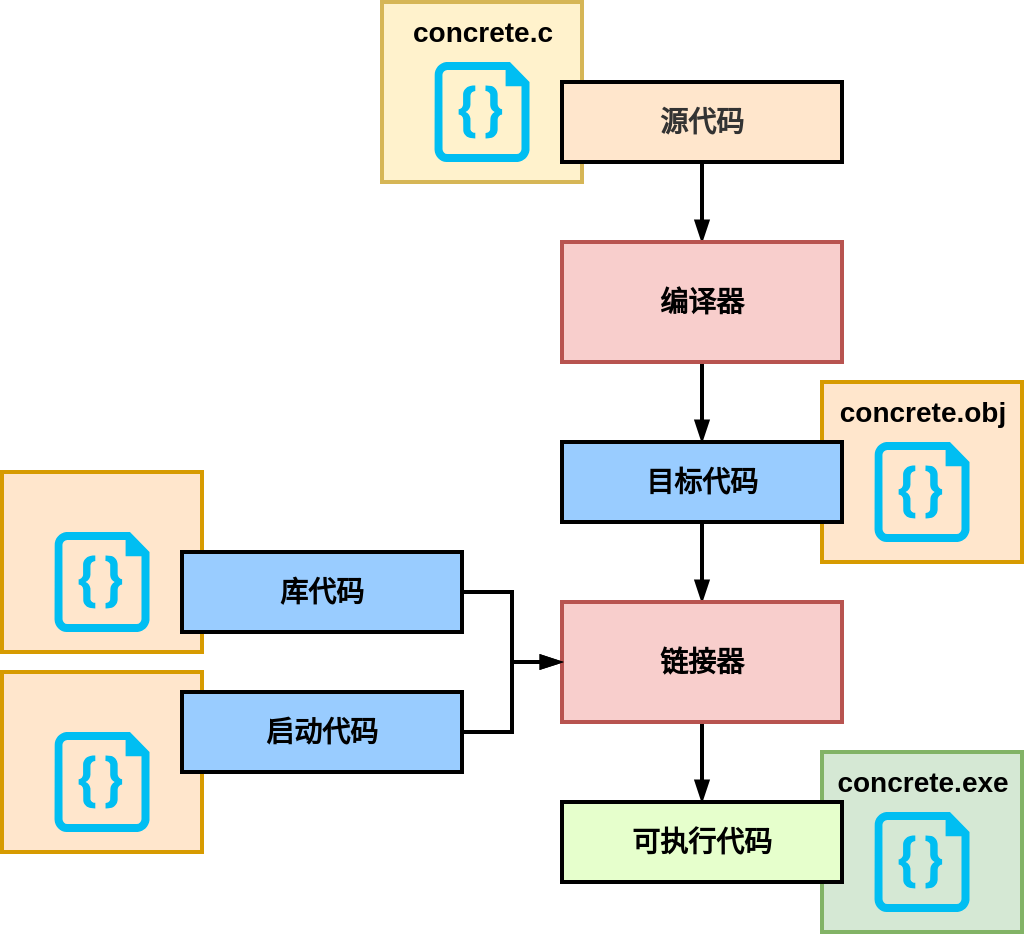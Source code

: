 <mxfile version="24.0.4" type="device" pages="3">
  <diagram name="编译器和链接器" id="6mknZxrXcaN0SPZ0GZ1e">
    <mxGraphModel dx="1804" dy="658" grid="1" gridSize="10" guides="1" tooltips="1" connect="1" arrows="1" fold="1" page="1" pageScale="1" pageWidth="850" pageHeight="1100" math="0" shadow="0">
      <root>
        <mxCell id="0" />
        <mxCell id="1" parent="0" />
        <mxCell id="BtfB1_RNgl-5s-Syqek--1" value="" style="rounded=0;whiteSpace=wrap;html=1;strokeWidth=2;fillColor=#fff2cc;strokeColor=#d6b656;" parent="1" vertex="1">
          <mxGeometry x="170" y="180" width="100" height="90" as="geometry" />
        </mxCell>
        <mxCell id="BtfB1_RNgl-5s-Syqek--2" value="concrete.c" style="text;html=1;align=center;verticalAlign=middle;resizable=0;points=[];autosize=1;strokeColor=none;fillColor=none;fontSize=14;fontStyle=1" parent="1" vertex="1">
          <mxGeometry x="175" y="180" width="90" height="30" as="geometry" />
        </mxCell>
        <mxCell id="BtfB1_RNgl-5s-Syqek--3" value="" style="verticalLabelPosition=bottom;html=1;verticalAlign=top;align=center;strokeColor=none;fillColor=#00BEF2;shape=mxgraph.azure.code_file;pointerEvents=1;" parent="1" vertex="1">
          <mxGeometry x="196.25" y="210" width="47.5" height="50" as="geometry" />
        </mxCell>
        <mxCell id="BtfB1_RNgl-5s-Syqek--26" style="edgeStyle=orthogonalEdgeStyle;rounded=0;orthogonalLoop=1;jettySize=auto;html=1;exitX=0.5;exitY=1;exitDx=0;exitDy=0;entryX=0.5;entryY=0;entryDx=0;entryDy=0;strokeColor=default;strokeWidth=2;align=center;verticalAlign=middle;fontFamily=Helvetica;fontSize=11;fontColor=default;labelBackgroundColor=default;endArrow=blockThin;endFill=1;" parent="1" source="BtfB1_RNgl-5s-Syqek--4" target="BtfB1_RNgl-5s-Syqek--5" edge="1">
          <mxGeometry relative="1" as="geometry" />
        </mxCell>
        <mxCell id="BtfB1_RNgl-5s-Syqek--4" value="源代码" style="rounded=0;whiteSpace=wrap;html=1;strokeWidth=2;fontSize=14;fontStyle=1;fillColor=#FFE6CC;fontColor=#333333;strokeColor=#000000;" parent="1" vertex="1">
          <mxGeometry x="260" y="220" width="140" height="40" as="geometry" />
        </mxCell>
        <mxCell id="BtfB1_RNgl-5s-Syqek--27" style="edgeStyle=orthogonalEdgeStyle;rounded=0;orthogonalLoop=1;jettySize=auto;html=1;exitX=0.5;exitY=1;exitDx=0;exitDy=0;entryX=0.5;entryY=0;entryDx=0;entryDy=0;strokeColor=default;strokeWidth=2;align=center;verticalAlign=middle;fontFamily=Helvetica;fontSize=11;fontColor=default;labelBackgroundColor=default;endArrow=blockThin;endFill=1;" parent="1" source="BtfB1_RNgl-5s-Syqek--5" target="BtfB1_RNgl-5s-Syqek--6" edge="1">
          <mxGeometry relative="1" as="geometry" />
        </mxCell>
        <mxCell id="BtfB1_RNgl-5s-Syqek--5" value="编译器" style="rounded=0;whiteSpace=wrap;html=1;strokeWidth=2;fontSize=14;fontStyle=1;fillColor=#f8cecc;strokeColor=#b85450;" parent="1" vertex="1">
          <mxGeometry x="260" y="300" width="140" height="60" as="geometry" />
        </mxCell>
        <mxCell id="BtfB1_RNgl-5s-Syqek--7" value="" style="rounded=0;whiteSpace=wrap;html=1;strokeWidth=2;fillColor=#ffe6cc;strokeColor=#d79b00;" parent="1" vertex="1">
          <mxGeometry x="390" y="370" width="100" height="90" as="geometry" />
        </mxCell>
        <mxCell id="BtfB1_RNgl-5s-Syqek--8" value="concrete.obj" style="text;html=1;align=center;verticalAlign=middle;resizable=0;points=[];autosize=1;strokeColor=none;fillColor=none;fontSize=14;fontStyle=1" parent="1" vertex="1">
          <mxGeometry x="390" y="370" width="100" height="30" as="geometry" />
        </mxCell>
        <mxCell id="BtfB1_RNgl-5s-Syqek--9" value="" style="verticalLabelPosition=bottom;html=1;verticalAlign=top;align=center;strokeColor=none;fillColor=#00BEF2;shape=mxgraph.azure.code_file;pointerEvents=1;" parent="1" vertex="1">
          <mxGeometry x="416.25" y="400" width="47.5" height="50" as="geometry" />
        </mxCell>
        <mxCell id="BtfB1_RNgl-5s-Syqek--28" style="edgeStyle=orthogonalEdgeStyle;rounded=0;orthogonalLoop=1;jettySize=auto;html=1;exitX=0.5;exitY=1;exitDx=0;exitDy=0;entryX=0.5;entryY=0;entryDx=0;entryDy=0;strokeColor=default;strokeWidth=2;align=center;verticalAlign=middle;fontFamily=Helvetica;fontSize=11;fontColor=default;labelBackgroundColor=default;endArrow=blockThin;endFill=1;" parent="1" source="BtfB1_RNgl-5s-Syqek--6" target="BtfB1_RNgl-5s-Syqek--10" edge="1">
          <mxGeometry relative="1" as="geometry" />
        </mxCell>
        <mxCell id="BtfB1_RNgl-5s-Syqek--6" value="目标代码" style="rounded=0;whiteSpace=wrap;html=1;strokeWidth=2;fontSize=14;fontStyle=1;fillColor=#99CCFF;" parent="1" vertex="1">
          <mxGeometry x="260" y="400" width="140" height="40" as="geometry" />
        </mxCell>
        <mxCell id="BtfB1_RNgl-5s-Syqek--29" style="edgeStyle=orthogonalEdgeStyle;rounded=0;orthogonalLoop=1;jettySize=auto;html=1;exitX=0.5;exitY=1;exitDx=0;exitDy=0;entryX=0.5;entryY=0;entryDx=0;entryDy=0;strokeColor=default;strokeWidth=2;align=center;verticalAlign=middle;fontFamily=Helvetica;fontSize=11;fontColor=default;labelBackgroundColor=default;endArrow=blockThin;endFill=1;" parent="1" source="BtfB1_RNgl-5s-Syqek--10" target="BtfB1_RNgl-5s-Syqek--15" edge="1">
          <mxGeometry relative="1" as="geometry" />
        </mxCell>
        <mxCell id="BtfB1_RNgl-5s-Syqek--10" value="链接器" style="rounded=0;whiteSpace=wrap;html=1;strokeWidth=2;fontSize=14;fontStyle=1;fillColor=#f8cecc;strokeColor=#b85450;" parent="1" vertex="1">
          <mxGeometry x="260" y="480" width="140" height="60" as="geometry" />
        </mxCell>
        <mxCell id="BtfB1_RNgl-5s-Syqek--16" value="" style="rounded=0;whiteSpace=wrap;html=1;strokeWidth=2;fillColor=#d5e8d4;strokeColor=#82b366;" parent="1" vertex="1">
          <mxGeometry x="390" y="555" width="100" height="90" as="geometry" />
        </mxCell>
        <mxCell id="BtfB1_RNgl-5s-Syqek--17" value="concrete.exe" style="text;html=1;align=center;verticalAlign=middle;resizable=0;points=[];autosize=1;strokeColor=none;fillColor=none;fontSize=14;fontStyle=1" parent="1" vertex="1">
          <mxGeometry x="390" y="555" width="100" height="30" as="geometry" />
        </mxCell>
        <mxCell id="BtfB1_RNgl-5s-Syqek--18" value="" style="verticalLabelPosition=bottom;html=1;verticalAlign=top;align=center;strokeColor=none;fillColor=#00BEF2;shape=mxgraph.azure.code_file;pointerEvents=1;" parent="1" vertex="1">
          <mxGeometry x="416.25" y="585" width="47.5" height="50" as="geometry" />
        </mxCell>
        <mxCell id="BtfB1_RNgl-5s-Syqek--15" value="可执行代码" style="rounded=0;whiteSpace=wrap;html=1;strokeWidth=2;fontSize=14;fontStyle=1;fillColor=#E6FFCC;" parent="1" vertex="1">
          <mxGeometry x="260" y="580" width="140" height="40" as="geometry" />
        </mxCell>
        <mxCell id="BtfB1_RNgl-5s-Syqek--19" value="" style="rounded=0;whiteSpace=wrap;html=1;strokeWidth=2;fillColor=#ffe6cc;strokeColor=#d79b00;" parent="1" vertex="1">
          <mxGeometry x="-20" y="415" width="100" height="90" as="geometry" />
        </mxCell>
        <mxCell id="BtfB1_RNgl-5s-Syqek--21" value="" style="verticalLabelPosition=bottom;html=1;verticalAlign=top;align=center;strokeColor=none;fillColor=#00BEF2;shape=mxgraph.azure.code_file;pointerEvents=1;" parent="1" vertex="1">
          <mxGeometry x="6.25" y="445" width="47.5" height="50" as="geometry" />
        </mxCell>
        <mxCell id="BtfB1_RNgl-5s-Syqek--24" style="edgeStyle=orthogonalEdgeStyle;rounded=0;orthogonalLoop=1;jettySize=auto;html=1;exitX=1;exitY=0.5;exitDx=0;exitDy=0;entryX=0;entryY=0.5;entryDx=0;entryDy=0;strokeWidth=2;endArrow=blockThin;endFill=1;" parent="1" source="BtfB1_RNgl-5s-Syqek--12" target="BtfB1_RNgl-5s-Syqek--10" edge="1">
          <mxGeometry relative="1" as="geometry" />
        </mxCell>
        <mxCell id="BtfB1_RNgl-5s-Syqek--12" value="库代码" style="rounded=0;whiteSpace=wrap;html=1;strokeWidth=2;fontSize=14;fontStyle=1;fillColor=#99CCFF;" parent="1" vertex="1">
          <mxGeometry x="70" y="455" width="140" height="40" as="geometry" />
        </mxCell>
        <mxCell id="BtfB1_RNgl-5s-Syqek--22" value="" style="rounded=0;whiteSpace=wrap;html=1;strokeWidth=2;fillColor=#ffe6cc;strokeColor=#d79b00;" parent="1" vertex="1">
          <mxGeometry x="-20" y="515" width="100" height="90" as="geometry" />
        </mxCell>
        <mxCell id="BtfB1_RNgl-5s-Syqek--23" value="" style="verticalLabelPosition=bottom;html=1;verticalAlign=top;align=center;strokeColor=none;fillColor=#00BEF2;shape=mxgraph.azure.code_file;pointerEvents=1;" parent="1" vertex="1">
          <mxGeometry x="6.25" y="545" width="47.5" height="50" as="geometry" />
        </mxCell>
        <mxCell id="BtfB1_RNgl-5s-Syqek--25" style="edgeStyle=orthogonalEdgeStyle;rounded=0;orthogonalLoop=1;jettySize=auto;html=1;exitX=1;exitY=0.5;exitDx=0;exitDy=0;entryX=0;entryY=0.5;entryDx=0;entryDy=0;strokeColor=default;strokeWidth=2;align=center;verticalAlign=middle;fontFamily=Helvetica;fontSize=11;fontColor=default;labelBackgroundColor=default;endArrow=blockThin;endFill=1;" parent="1" source="BtfB1_RNgl-5s-Syqek--13" target="BtfB1_RNgl-5s-Syqek--10" edge="1">
          <mxGeometry relative="1" as="geometry" />
        </mxCell>
        <mxCell id="BtfB1_RNgl-5s-Syqek--13" value="启动代码" style="rounded=0;whiteSpace=wrap;html=1;strokeWidth=2;fontSize=14;fontStyle=1;fillColor=#99CCFF;" parent="1" vertex="1">
          <mxGeometry x="70" y="525" width="140" height="40" as="geometry" />
        </mxCell>
      </root>
    </mxGraphModel>
  </diagram>
  <diagram id="41hMjNsunH1jgrQ2oLbn" name="C程序的结构">
    <mxGraphModel dx="1468" dy="1012" grid="1" gridSize="10" guides="1" tooltips="1" connect="1" arrows="1" fold="1" page="1" pageScale="1" pageWidth="850" pageHeight="1100" math="0" shadow="0">
      <root>
        <mxCell id="0" />
        <mxCell id="1" parent="0" />
        <mxCell id="Iw1wEHXsP-x-TymK-re--15" style="edgeStyle=orthogonalEdgeStyle;rounded=0;orthogonalLoop=1;jettySize=auto;html=1;exitX=0.5;exitY=1;exitDx=0;exitDy=0;strokeColor=default;strokeWidth=2;align=center;verticalAlign=middle;fontFamily=Helvetica;fontSize=11;fontColor=default;labelBackgroundColor=default;endArrow=blockThin;endFill=1;" edge="1" parent="1" source="Iw1wEHXsP-x-TymK-re--1">
          <mxGeometry relative="1" as="geometry">
            <mxPoint x="80" y="510" as="targetPoint" />
          </mxGeometry>
        </mxCell>
        <mxCell id="Iw1wEHXsP-x-TymK-re--1" value="&lt;b style=&quot;font-size: 14px;&quot;&gt;典型的C程序&lt;/b&gt;" style="rounded=0;whiteSpace=wrap;html=1;fontFamily=Helvetica;fontSize=14;fontColor=#333333;labelBackgroundColor=none;strokeWidth=2;fillColor=#f5f5f5;strokeColor=#666666;" vertex="1" parent="1">
          <mxGeometry x="20" y="40" width="120" height="60" as="geometry" />
        </mxCell>
        <mxCell id="Iw1wEHXsP-x-TymK-re--19" style="edgeStyle=orthogonalEdgeStyle;rounded=0;orthogonalLoop=1;jettySize=auto;html=1;exitX=0;exitY=0.5;exitDx=0;exitDy=0;strokeColor=default;strokeWidth=2;align=center;verticalAlign=middle;fontFamily=Helvetica;fontSize=11;fontColor=default;labelBackgroundColor=default;endArrow=none;endFill=0;" edge="1" parent="1" source="Iw1wEHXsP-x-TymK-re--2">
          <mxGeometry relative="1" as="geometry">
            <mxPoint x="80" y="140" as="targetPoint" />
          </mxGeometry>
        </mxCell>
        <mxCell id="Iw1wEHXsP-x-TymK-re--2" value="&lt;b style=&quot;font-size: 14px;&quot;&gt;#include&lt;/b&gt;" style="rounded=0;whiteSpace=wrap;html=1;fontFamily=Helvetica;fontSize=14;labelBackgroundColor=none;strokeWidth=2;fillColor=#dae8fc;strokeColor=#6c8ebf;" vertex="1" parent="1">
          <mxGeometry x="120" y="120" width="160" height="40" as="geometry" />
        </mxCell>
        <mxCell id="Iw1wEHXsP-x-TymK-re--9" style="edgeStyle=orthogonalEdgeStyle;rounded=0;orthogonalLoop=1;jettySize=auto;html=1;exitX=0.5;exitY=1;exitDx=0;exitDy=0;entryX=0;entryY=0.75;entryDx=0;entryDy=0;strokeColor=default;strokeWidth=2;align=center;verticalAlign=middle;fontFamily=Helvetica;fontSize=11;fontColor=default;labelBackgroundColor=default;endArrow=blockThin;endFill=1;" edge="1" parent="1" source="Iw1wEHXsP-x-TymK-re--3" target="Iw1wEHXsP-x-TymK-re--8">
          <mxGeometry relative="1" as="geometry" />
        </mxCell>
        <mxCell id="Iw1wEHXsP-x-TymK-re--18" style="edgeStyle=orthogonalEdgeStyle;rounded=0;orthogonalLoop=1;jettySize=auto;html=1;exitX=0;exitY=0.5;exitDx=0;exitDy=0;strokeColor=default;strokeWidth=2;align=center;verticalAlign=middle;fontFamily=Helvetica;fontSize=11;fontColor=default;labelBackgroundColor=default;endArrow=none;endFill=0;" edge="1" parent="1" source="Iw1wEHXsP-x-TymK-re--3">
          <mxGeometry relative="1" as="geometry">
            <mxPoint x="80" y="220" as="targetPoint" />
          </mxGeometry>
        </mxCell>
        <mxCell id="Iw1wEHXsP-x-TymK-re--3" value="&lt;b style=&quot;font-size: 14px;&quot;&gt;int&amp;nbsp; main(void)&lt;/b&gt;" style="rounded=0;whiteSpace=wrap;html=1;fontFamily=Helvetica;fontSize=14;labelBackgroundColor=none;strokeWidth=2;fillColor=#dae8fc;strokeColor=#6c8ebf;" vertex="1" parent="1">
          <mxGeometry x="120" y="200" width="160" height="40" as="geometry" />
        </mxCell>
        <mxCell id="Iw1wEHXsP-x-TymK-re--10" style="edgeStyle=orthogonalEdgeStyle;rounded=0;orthogonalLoop=1;jettySize=auto;html=1;exitX=0.5;exitY=1;exitDx=0;exitDy=0;entryX=0;entryY=0.75;entryDx=0;entryDy=0;strokeColor=default;strokeWidth=2;align=center;verticalAlign=middle;fontFamily=Helvetica;fontSize=11;fontColor=default;labelBackgroundColor=default;endArrow=blockThin;endFill=1;" edge="1" parent="1" source="Iw1wEHXsP-x-TymK-re--4" target="Iw1wEHXsP-x-TymK-re--6">
          <mxGeometry relative="1" as="geometry" />
        </mxCell>
        <mxCell id="Iw1wEHXsP-x-TymK-re--17" style="edgeStyle=orthogonalEdgeStyle;rounded=0;orthogonalLoop=1;jettySize=auto;html=1;exitX=0;exitY=0.5;exitDx=0;exitDy=0;strokeColor=default;strokeWidth=2;align=center;verticalAlign=middle;fontFamily=Helvetica;fontSize=11;fontColor=default;labelBackgroundColor=default;endArrow=none;endFill=0;" edge="1" parent="1" source="Iw1wEHXsP-x-TymK-re--4">
          <mxGeometry relative="1" as="geometry">
            <mxPoint x="80" y="300" as="targetPoint" />
          </mxGeometry>
        </mxCell>
        <mxCell id="Iw1wEHXsP-x-TymK-re--4" value="&lt;b style=&quot;font-size: 14px;&quot;&gt;function a()&lt;/b&gt;" style="rounded=0;whiteSpace=wrap;html=1;fontFamily=Helvetica;fontSize=14;labelBackgroundColor=none;strokeWidth=2;fillColor=#dae8fc;strokeColor=#6c8ebf;" vertex="1" parent="1">
          <mxGeometry x="120" y="280" width="160" height="40" as="geometry" />
        </mxCell>
        <mxCell id="Iw1wEHXsP-x-TymK-re--11" style="edgeStyle=orthogonalEdgeStyle;rounded=0;orthogonalLoop=1;jettySize=auto;html=1;exitX=0.5;exitY=1;exitDx=0;exitDy=0;entryX=0;entryY=0.75;entryDx=0;entryDy=0;strokeColor=default;strokeWidth=2;align=center;verticalAlign=middle;fontFamily=Helvetica;fontSize=11;fontColor=default;labelBackgroundColor=default;endArrow=blockThin;endFill=1;" edge="1" parent="1" source="Iw1wEHXsP-x-TymK-re--5" target="Iw1wEHXsP-x-TymK-re--7">
          <mxGeometry relative="1" as="geometry" />
        </mxCell>
        <mxCell id="Iw1wEHXsP-x-TymK-re--16" style="edgeStyle=orthogonalEdgeStyle;rounded=0;orthogonalLoop=1;jettySize=auto;html=1;exitX=0;exitY=0.5;exitDx=0;exitDy=0;strokeColor=default;strokeWidth=2;align=center;verticalAlign=middle;fontFamily=Helvetica;fontSize=11;fontColor=default;labelBackgroundColor=default;endArrow=none;endFill=0;" edge="1" parent="1" source="Iw1wEHXsP-x-TymK-re--5">
          <mxGeometry relative="1" as="geometry">
            <mxPoint x="80" y="380" as="targetPoint" />
          </mxGeometry>
        </mxCell>
        <mxCell id="Iw1wEHXsP-x-TymK-re--5" value="&lt;b style=&quot;font-size: 14px;&quot;&gt;function b()&lt;/b&gt;" style="rounded=0;whiteSpace=wrap;html=1;fontFamily=Helvetica;fontSize=14;labelBackgroundColor=none;strokeWidth=2;fillColor=#dae8fc;strokeColor=#6c8ebf;" vertex="1" parent="1">
          <mxGeometry x="120" y="360" width="160" height="40" as="geometry" />
        </mxCell>
        <mxCell id="Iw1wEHXsP-x-TymK-re--6" value="&lt;b style=&quot;font-size: 14px;&quot;&gt;语句&lt;/b&gt;" style="rounded=0;whiteSpace=wrap;html=1;fontFamily=Helvetica;fontSize=14;labelBackgroundColor=none;strokeWidth=2;fillColor=#d5e8d4;strokeColor=#82b366;" vertex="1" parent="1">
          <mxGeometry x="360" y="310" width="160" height="40" as="geometry" />
        </mxCell>
        <mxCell id="Iw1wEHXsP-x-TymK-re--7" value="&lt;b style=&quot;font-size: 14px;&quot;&gt;语句&lt;/b&gt;" style="rounded=0;whiteSpace=wrap;html=1;fontFamily=Helvetica;fontSize=14;labelBackgroundColor=none;strokeWidth=2;fillColor=#d5e8d4;strokeColor=#82b366;" vertex="1" parent="1">
          <mxGeometry x="360" y="390" width="160" height="40" as="geometry" />
        </mxCell>
        <mxCell id="Iw1wEHXsP-x-TymK-re--8" value="&lt;b style=&quot;font-size: 14px;&quot;&gt;语句&lt;/b&gt;" style="rounded=0;whiteSpace=wrap;html=1;fontFamily=Helvetica;fontSize=14;labelBackgroundColor=none;strokeWidth=2;fillColor=#d5e8d4;strokeColor=#82b366;" vertex="1" parent="1">
          <mxGeometry x="360" y="230" width="160" height="40" as="geometry" />
        </mxCell>
        <mxCell id="Iw1wEHXsP-x-TymK-re--12" value="main()总是第一个被调用的函数" style="text;html=1;align=center;verticalAlign=middle;resizable=0;points=[];autosize=1;strokeColor=none;fillColor=none;fontFamily=Helvetica;fontSize=14;fontColor=default;labelBackgroundColor=none;strokeWidth=5;" vertex="1" parent="1">
          <mxGeometry x="280" y="200" width="220" height="30" as="geometry" />
        </mxCell>
        <mxCell id="Iw1wEHXsP-x-TymK-re--13" value="预处理器指令" style="text;html=1;align=center;verticalAlign=middle;resizable=0;points=[];autosize=1;strokeColor=none;fillColor=none;fontFamily=Helvetica;fontSize=14;fontColor=default;labelBackgroundColor=none;strokeWidth=5;" vertex="1" parent="1">
          <mxGeometry x="280" y="125" width="110" height="30" as="geometry" />
        </mxCell>
        <mxCell id="Iw1wEHXsP-x-TymK-re--20" value="函数是C程序的构造块" style="text;html=1;align=center;verticalAlign=middle;resizable=0;points=[];autosize=1;strokeColor=none;fillColor=none;fontFamily=Helvetica;fontSize=14;fontColor=default;labelBackgroundColor=none;strokeWidth=5;" vertex="1" parent="1">
          <mxGeometry x="120" y="440" width="160" height="30" as="geometry" />
        </mxCell>
        <mxCell id="Iw1wEHXsP-x-TymK-re--21" value="组成函数的语句" style="text;html=1;align=center;verticalAlign=middle;resizable=0;points=[];autosize=1;strokeColor=none;fillColor=none;fontFamily=Helvetica;fontSize=14;fontColor=default;labelBackgroundColor=none;strokeWidth=5;" vertex="1" parent="1">
          <mxGeometry x="350" y="270" width="120" height="30" as="geometry" />
        </mxCell>
        <mxCell id="Iw1wEHXsP-x-TymK-re--22" value="标号语句" style="rounded=1;whiteSpace=wrap;html=1;fontFamily=Helvetica;fontSize=14;labelBackgroundColor=none;fillColor=#ffe6cc;strokeColor=#d79b00;" vertex="1" parent="1">
          <mxGeometry x="560" y="215" width="110" height="30" as="geometry" />
        </mxCell>
        <mxCell id="Iw1wEHXsP-x-TymK-re--23" value="复合语句" style="rounded=1;whiteSpace=wrap;html=1;fontFamily=Helvetica;fontSize=14;labelBackgroundColor=none;fillColor=#ffe6cc;strokeColor=#d79b00;" vertex="1" parent="1">
          <mxGeometry x="560" y="255" width="110" height="30" as="geometry" />
        </mxCell>
        <mxCell id="Iw1wEHXsP-x-TymK-re--24" value="表达式语句" style="rounded=1;whiteSpace=wrap;html=1;fontFamily=Helvetica;fontSize=14;labelBackgroundColor=none;fillColor=#ffe6cc;strokeColor=#d79b00;" vertex="1" parent="1">
          <mxGeometry x="560" y="295" width="110" height="30" as="geometry" />
        </mxCell>
        <mxCell id="Iw1wEHXsP-x-TymK-re--25" value="选择语句" style="rounded=1;whiteSpace=wrap;html=1;fontFamily=Helvetica;fontSize=14;labelBackgroundColor=none;fillColor=#ffe6cc;strokeColor=#d79b00;" vertex="1" parent="1">
          <mxGeometry x="560" y="335" width="110" height="30" as="geometry" />
        </mxCell>
        <mxCell id="Iw1wEHXsP-x-TymK-re--26" value="迭代语句" style="rounded=1;whiteSpace=wrap;html=1;fontFamily=Helvetica;fontSize=14;labelBackgroundColor=none;fillColor=#ffe6cc;strokeColor=#d79b00;" vertex="1" parent="1">
          <mxGeometry x="560" y="375" width="110" height="30" as="geometry" />
        </mxCell>
        <mxCell id="Iw1wEHXsP-x-TymK-re--27" value="跳转语句" style="rounded=1;whiteSpace=wrap;html=1;fontFamily=Helvetica;fontSize=14;labelBackgroundColor=none;fillColor=#ffe6cc;strokeColor=#d79b00;" vertex="1" parent="1">
          <mxGeometry x="560" y="415" width="110" height="30" as="geometry" />
        </mxCell>
        <mxCell id="Iw1wEHXsP-x-TymK-re--28" value="" style="shape=curlyBracket;whiteSpace=wrap;html=1;rounded=1;labelPosition=left;verticalLabelPosition=middle;align=right;verticalAlign=middle;fontFamily=Helvetica;fontSize=11;fontColor=default;labelBackgroundColor=default;size=0;strokeWidth=2;" vertex="1" parent="1">
          <mxGeometry x="540" y="225" width="10" height="205" as="geometry" />
        </mxCell>
        <mxCell id="Iw1wEHXsP-x-TymK-re--29" value="" style="shape=curlyBracket;whiteSpace=wrap;html=1;rounded=1;labelPosition=left;verticalLabelPosition=middle;align=right;verticalAlign=middle;fontFamily=Helvetica;fontSize=11;fontColor=default;labelBackgroundColor=default;size=0;strokeWidth=2;rotation=-180;" vertex="1" parent="1">
          <mxGeometry x="680" y="227.5" width="10" height="205" as="geometry" />
        </mxCell>
        <mxCell id="Iw1wEHXsP-x-TymK-re--30" value="关键字" style="rounded=1;whiteSpace=wrap;html=1;fontFamily=Helvetica;fontSize=14;labelBackgroundColor=none;fillColor=#f8cecc;strokeColor=#b85450;" vertex="1" parent="1">
          <mxGeometry x="710" y="255" width="110" height="30" as="geometry" />
        </mxCell>
        <mxCell id="Iw1wEHXsP-x-TymK-re--31" value="标识符" style="rounded=1;whiteSpace=wrap;html=1;fontFamily=Helvetica;fontSize=14;labelBackgroundColor=none;fillColor=#f8cecc;strokeColor=#b85450;" vertex="1" parent="1">
          <mxGeometry x="710" y="295" width="110" height="30" as="geometry" />
        </mxCell>
        <mxCell id="Iw1wEHXsP-x-TymK-re--32" value="运算符" style="rounded=1;whiteSpace=wrap;html=1;fontFamily=Helvetica;fontSize=14;labelBackgroundColor=none;fillColor=#f8cecc;strokeColor=#b85450;" vertex="1" parent="1">
          <mxGeometry x="710" y="335" width="110" height="30" as="geometry" />
        </mxCell>
        <mxCell id="Iw1wEHXsP-x-TymK-re--33" value="数据" style="rounded=1;whiteSpace=wrap;html=1;fontFamily=Helvetica;fontSize=14;labelBackgroundColor=none;fillColor=#f8cecc;strokeColor=#b85450;" vertex="1" parent="1">
          <mxGeometry x="710" y="375" width="110" height="30" as="geometry" />
        </mxCell>
      </root>
    </mxGraphModel>
  </diagram>
  <diagram id="e0L-jJDAGXkUspZtmYTs" name="范围超过的类型转换">
    <mxGraphModel dx="1193" dy="823" grid="1" gridSize="10" guides="1" tooltips="1" connect="1" arrows="1" fold="1" page="1" pageScale="1" pageWidth="850" pageHeight="1100" math="0" shadow="0">
      <root>
        <mxCell id="0" />
        <mxCell id="1" parent="0" />
        <mxCell id="KkzHf8fPWW9fHuWmCYvj-4" value="" style="rounded=1;whiteSpace=wrap;html=1;strokeWidth=2;fillColor=#f5f5f5;fontColor=#333333;strokeColor=#666666;" vertex="1" parent="1">
          <mxGeometry x="240" y="280" width="120" height="40" as="geometry" />
        </mxCell>
        <mxCell id="KkzHf8fPWW9fHuWmCYvj-3" value="" style="rounded=1;whiteSpace=wrap;html=1;strokeWidth=2;fillColor=#f5f5f5;fontColor=#333333;strokeColor=#666666;" vertex="1" parent="1">
          <mxGeometry x="240" y="200" width="120" height="40" as="geometry" />
        </mxCell>
        <mxCell id="KkzHf8fPWW9fHuWmCYvj-1" value="DEC 十进制" style="text;html=1;align=left;verticalAlign=middle;resizable=0;points=[];autosize=1;strokeColor=none;fillColor=none;fontStyle=1;fontSize=14;" vertex="1" parent="1">
          <mxGeometry x="260" y="205" width="100" height="30" as="geometry" />
        </mxCell>
        <mxCell id="KkzHf8fPWW9fHuWmCYvj-2" value="OCT 八进制&lt;div style=&quot;font-size: 14px;&quot;&gt;HEX 十六进制&lt;/div&gt;" style="text;html=1;align=left;verticalAlign=middle;resizable=0;points=[];autosize=1;strokeColor=none;fillColor=none;fontStyle=1;fontSize=14;" vertex="1" parent="1">
          <mxGeometry x="260" y="275" width="110" height="50" as="geometry" />
        </mxCell>
        <mxCell id="KkzHf8fPWW9fHuWmCYvj-16" style="edgeStyle=orthogonalEdgeStyle;rounded=0;orthogonalLoop=1;jettySize=auto;html=1;exitX=1;exitY=0.5;exitDx=0;exitDy=0;entryX=0;entryY=0.5;entryDx=0;entryDy=0;fontFamily=Helvetica;fontSize=12;fontColor=default;strokeWidth=2;endArrow=blockThin;endFill=1;" edge="1" parent="1" source="KkzHf8fPWW9fHuWmCYvj-5" target="KkzHf8fPWW9fHuWmCYvj-6">
          <mxGeometry relative="1" as="geometry" />
        </mxCell>
        <mxCell id="KkzHf8fPWW9fHuWmCYvj-5" value="int" style="rounded=1;whiteSpace=wrap;html=1;strokeColor=#6c8ebf;strokeWidth=2;align=center;verticalAlign=middle;fontFamily=Helvetica;fontSize=14;fillColor=#dae8fc;fontStyle=1" vertex="1" parent="1">
          <mxGeometry x="400" y="200" width="40" height="40" as="geometry" />
        </mxCell>
        <mxCell id="KkzHf8fPWW9fHuWmCYvj-24" style="edgeStyle=orthogonalEdgeStyle;rounded=0;orthogonalLoop=1;jettySize=auto;html=1;exitX=1;exitY=0.5;exitDx=0;exitDy=0;entryX=0;entryY=0.5;entryDx=0;entryDy=0;strokeColor=default;strokeWidth=2;align=center;verticalAlign=middle;fontFamily=Helvetica;fontSize=12;fontColor=default;labelBackgroundColor=default;endArrow=blockThin;endFill=1;" edge="1" parent="1" source="KkzHf8fPWW9fHuWmCYvj-6" target="KkzHf8fPWW9fHuWmCYvj-7">
          <mxGeometry relative="1" as="geometry" />
        </mxCell>
        <mxCell id="KkzHf8fPWW9fHuWmCYvj-6" value="long" style="rounded=1;whiteSpace=wrap;html=1;strokeColor=#6c8ebf;strokeWidth=2;align=center;verticalAlign=middle;fontFamily=Helvetica;fontSize=14;fillColor=#dae8fc;fontStyle=1" vertex="1" parent="1">
          <mxGeometry x="480" y="200" width="110" height="40" as="geometry" />
        </mxCell>
        <mxCell id="KkzHf8fPWW9fHuWmCYvj-23" style="edgeStyle=orthogonalEdgeStyle;rounded=0;orthogonalLoop=1;jettySize=auto;html=1;exitX=1;exitY=0.5;exitDx=0;exitDy=0;entryX=0;entryY=0.5;entryDx=0;entryDy=0;strokeColor=default;strokeWidth=2;align=center;verticalAlign=middle;fontFamily=Helvetica;fontSize=12;fontColor=default;labelBackgroundColor=default;endArrow=blockThin;endFill=1;" edge="1" parent="1" source="KkzHf8fPWW9fHuWmCYvj-7" target="KkzHf8fPWW9fHuWmCYvj-8">
          <mxGeometry relative="1" as="geometry" />
        </mxCell>
        <mxCell id="KkzHf8fPWW9fHuWmCYvj-7" value="unsigned long" style="rounded=1;whiteSpace=wrap;html=1;strokeColor=#6c8ebf;strokeWidth=2;align=center;verticalAlign=middle;fontFamily=Helvetica;fontSize=14;fillColor=#dae8fc;fontStyle=1" vertex="1" parent="1">
          <mxGeometry x="630" y="200" width="130" height="40" as="geometry" />
        </mxCell>
        <mxCell id="KkzHf8fPWW9fHuWmCYvj-22" style="edgeStyle=orthogonalEdgeStyle;rounded=0;orthogonalLoop=1;jettySize=auto;html=1;exitX=1;exitY=0.5;exitDx=0;exitDy=0;entryX=0;entryY=0.5;entryDx=0;entryDy=0;strokeColor=default;strokeWidth=2;align=center;verticalAlign=middle;fontFamily=Helvetica;fontSize=12;fontColor=default;labelBackgroundColor=default;endArrow=blockThin;endFill=1;" edge="1" parent="1" source="KkzHf8fPWW9fHuWmCYvj-8" target="KkzHf8fPWW9fHuWmCYvj-9">
          <mxGeometry relative="1" as="geometry" />
        </mxCell>
        <mxCell id="KkzHf8fPWW9fHuWmCYvj-8" value="long long" style="rounded=1;whiteSpace=wrap;html=1;strokeColor=#6c8ebf;strokeWidth=2;align=center;verticalAlign=middle;fontFamily=Helvetica;fontSize=14;fillColor=#dae8fc;fontStyle=1" vertex="1" parent="1">
          <mxGeometry x="800" y="200" width="150" height="40" as="geometry" />
        </mxCell>
        <mxCell id="KkzHf8fPWW9fHuWmCYvj-9" value="unsigned long long" style="rounded=1;whiteSpace=wrap;html=1;strokeColor=#6c8ebf;strokeWidth=2;align=center;verticalAlign=middle;fontFamily=Helvetica;fontSize=14;fillColor=#dae8fc;fontStyle=1" vertex="1" parent="1">
          <mxGeometry x="990" y="200" width="170" height="40" as="geometry" />
        </mxCell>
        <mxCell id="KkzHf8fPWW9fHuWmCYvj-18" style="edgeStyle=orthogonalEdgeStyle;rounded=0;orthogonalLoop=1;jettySize=auto;html=1;exitX=1;exitY=0.5;exitDx=0;exitDy=0;entryX=0;entryY=0.5;entryDx=0;entryDy=0;strokeColor=default;strokeWidth=2;align=center;verticalAlign=middle;fontFamily=Helvetica;fontSize=12;fontColor=default;labelBackgroundColor=default;endArrow=blockThin;endFill=1;" edge="1" parent="1" source="KkzHf8fPWW9fHuWmCYvj-10" target="KkzHf8fPWW9fHuWmCYvj-12">
          <mxGeometry relative="1" as="geometry" />
        </mxCell>
        <mxCell id="KkzHf8fPWW9fHuWmCYvj-10" value="unsigned int" style="rounded=1;whiteSpace=wrap;html=1;strokeColor=#6c8ebf;strokeWidth=2;align=center;verticalAlign=middle;fontFamily=Helvetica;fontSize=14;fillColor=#dae8fc;fontStyle=1" vertex="1" parent="1">
          <mxGeometry x="480" y="280" width="90" height="40" as="geometry" />
        </mxCell>
        <mxCell id="KkzHf8fPWW9fHuWmCYvj-17" style="edgeStyle=orthogonalEdgeStyle;rounded=0;orthogonalLoop=1;jettySize=auto;html=1;exitX=1;exitY=0.5;exitDx=0;exitDy=0;entryX=0;entryY=0.5;entryDx=0;entryDy=0;strokeColor=default;strokeWidth=2;align=center;verticalAlign=middle;fontFamily=Helvetica;fontSize=12;fontColor=default;labelBackgroundColor=default;endArrow=blockThin;endFill=1;" edge="1" parent="1" source="KkzHf8fPWW9fHuWmCYvj-11" target="KkzHf8fPWW9fHuWmCYvj-10">
          <mxGeometry relative="1" as="geometry" />
        </mxCell>
        <mxCell id="KkzHf8fPWW9fHuWmCYvj-11" value="int" style="rounded=1;whiteSpace=wrap;html=1;strokeColor=#6c8ebf;strokeWidth=2;align=center;verticalAlign=middle;fontFamily=Helvetica;fontSize=14;fillColor=#dae8fc;fontStyle=1" vertex="1" parent="1">
          <mxGeometry x="400" y="280" width="40" height="40" as="geometry" />
        </mxCell>
        <mxCell id="KkzHf8fPWW9fHuWmCYvj-19" style="edgeStyle=orthogonalEdgeStyle;rounded=0;orthogonalLoop=1;jettySize=auto;html=1;exitX=1;exitY=0.5;exitDx=0;exitDy=0;entryX=0;entryY=0.5;entryDx=0;entryDy=0;strokeColor=default;strokeWidth=2;align=center;verticalAlign=middle;fontFamily=Helvetica;fontSize=12;fontColor=default;labelBackgroundColor=default;endArrow=blockThin;endFill=1;" edge="1" parent="1" source="KkzHf8fPWW9fHuWmCYvj-12" target="KkzHf8fPWW9fHuWmCYvj-13">
          <mxGeometry relative="1" as="geometry" />
        </mxCell>
        <mxCell id="KkzHf8fPWW9fHuWmCYvj-12" value="long" style="rounded=1;whiteSpace=wrap;html=1;strokeColor=#6c8ebf;strokeWidth=2;align=center;verticalAlign=middle;fontFamily=Helvetica;fontSize=14;fillColor=#dae8fc;fontStyle=1" vertex="1" parent="1">
          <mxGeometry x="610" y="280" width="110" height="40" as="geometry" />
        </mxCell>
        <mxCell id="KkzHf8fPWW9fHuWmCYvj-20" style="edgeStyle=orthogonalEdgeStyle;rounded=0;orthogonalLoop=1;jettySize=auto;html=1;exitX=1;exitY=0.5;exitDx=0;exitDy=0;strokeColor=default;strokeWidth=2;align=center;verticalAlign=middle;fontFamily=Helvetica;fontSize=12;fontColor=default;labelBackgroundColor=default;endArrow=blockThin;endFill=1;" edge="1" parent="1" source="KkzHf8fPWW9fHuWmCYvj-13" target="KkzHf8fPWW9fHuWmCYvj-14">
          <mxGeometry relative="1" as="geometry" />
        </mxCell>
        <mxCell id="KkzHf8fPWW9fHuWmCYvj-13" value="unsigned long" style="rounded=1;whiteSpace=wrap;html=1;strokeColor=#6c8ebf;strokeWidth=2;align=center;verticalAlign=middle;fontFamily=Helvetica;fontSize=14;fillColor=#dae8fc;fontStyle=1" vertex="1" parent="1">
          <mxGeometry x="760" y="280" width="130" height="40" as="geometry" />
        </mxCell>
        <mxCell id="KkzHf8fPWW9fHuWmCYvj-21" style="edgeStyle=orthogonalEdgeStyle;rounded=0;orthogonalLoop=1;jettySize=auto;html=1;exitX=1;exitY=0.5;exitDx=0;exitDy=0;entryX=0;entryY=0.5;entryDx=0;entryDy=0;strokeColor=default;strokeWidth=2;align=center;verticalAlign=middle;fontFamily=Helvetica;fontSize=12;fontColor=default;labelBackgroundColor=default;endArrow=blockThin;endFill=1;" edge="1" parent="1" source="KkzHf8fPWW9fHuWmCYvj-14" target="KkzHf8fPWW9fHuWmCYvj-15">
          <mxGeometry relative="1" as="geometry" />
        </mxCell>
        <mxCell id="KkzHf8fPWW9fHuWmCYvj-14" value="long long" style="rounded=1;whiteSpace=wrap;html=1;strokeColor=#6c8ebf;strokeWidth=2;align=center;verticalAlign=middle;fontFamily=Helvetica;fontSize=14;fillColor=#dae8fc;fontStyle=1" vertex="1" parent="1">
          <mxGeometry x="930" y="280" width="150" height="40" as="geometry" />
        </mxCell>
        <mxCell id="KkzHf8fPWW9fHuWmCYvj-15" value="unsigned long long" style="rounded=1;whiteSpace=wrap;html=1;strokeColor=#6c8ebf;strokeWidth=2;align=center;verticalAlign=middle;fontFamily=Helvetica;fontSize=14;fillColor=#dae8fc;fontStyle=1" vertex="1" parent="1">
          <mxGeometry x="1120" y="280" width="170" height="40" as="geometry" />
        </mxCell>
        <mxCell id="KkzHf8fPWW9fHuWmCYvj-25" value="&lt;b&gt;&lt;font style=&quot;font-size: 17px;&quot;&gt;对于数字常量的转换&lt;/font&gt;&lt;/b&gt;" style="text;html=1;align=center;verticalAlign=middle;resizable=0;points=[];autosize=1;strokeColor=none;fillColor=none;fontFamily=Helvetica;fontSize=12;fontColor=default;labelBackgroundColor=default;" vertex="1" parent="1">
          <mxGeometry x="650" y="340" width="180" height="30" as="geometry" />
        </mxCell>
      </root>
    </mxGraphModel>
  </diagram>
</mxfile>
